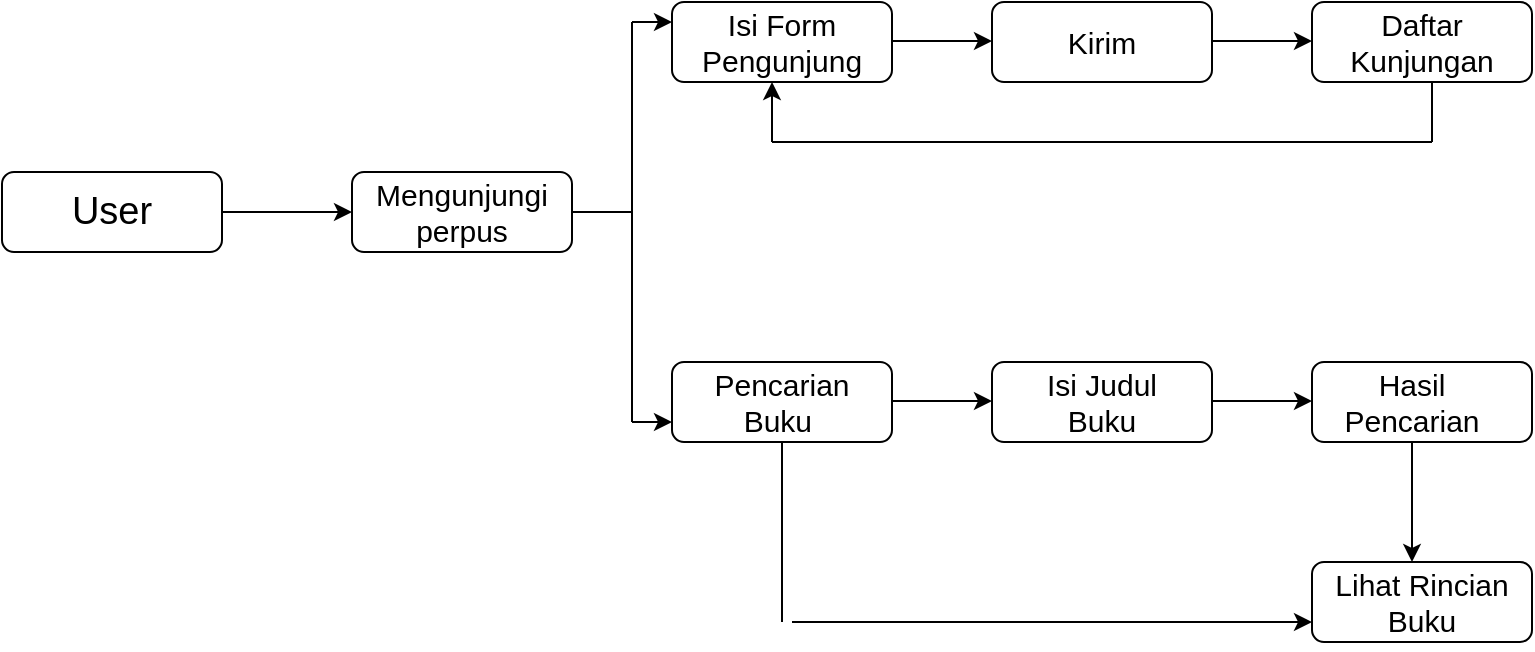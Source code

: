 <mxfile version="23.0.2" type="github">
  <diagram name="Page-1" id="_0XzOybCo_KC0RPcw1HC">
    <mxGraphModel dx="792" dy="446" grid="1" gridSize="10" guides="1" tooltips="1" connect="1" arrows="1" fold="1" page="1" pageScale="1" pageWidth="850" pageHeight="1100" math="0" shadow="0">
      <root>
        <mxCell id="0" />
        <mxCell id="1" parent="0" />
        <mxCell id="jaCLuksXTeSxfOPF52hZ-1" value="" style="rounded=1;whiteSpace=wrap;html=1;" vertex="1" parent="1">
          <mxGeometry x="25" y="415" width="110" height="40" as="geometry" />
        </mxCell>
        <mxCell id="jaCLuksXTeSxfOPF52hZ-2" value="&lt;font style=&quot;font-size: 19px;&quot;&gt;User&lt;/font&gt;" style="text;html=1;strokeColor=none;fillColor=none;align=center;verticalAlign=middle;whiteSpace=wrap;rounded=0;" vertex="1" parent="1">
          <mxGeometry x="50" y="420" width="60" height="30" as="geometry" />
        </mxCell>
        <mxCell id="jaCLuksXTeSxfOPF52hZ-3" value="" style="endArrow=classic;html=1;rounded=0;exitX=1;exitY=0.5;exitDx=0;exitDy=0;" edge="1" parent="1" source="jaCLuksXTeSxfOPF52hZ-1">
          <mxGeometry width="50" height="50" relative="1" as="geometry">
            <mxPoint x="150" y="460" as="sourcePoint" />
            <mxPoint x="200" y="435" as="targetPoint" />
          </mxGeometry>
        </mxCell>
        <mxCell id="jaCLuksXTeSxfOPF52hZ-4" value="" style="rounded=1;whiteSpace=wrap;html=1;" vertex="1" parent="1">
          <mxGeometry x="200" y="415" width="110" height="40" as="geometry" />
        </mxCell>
        <mxCell id="jaCLuksXTeSxfOPF52hZ-5" value="&lt;font style=&quot;font-size: 15px;&quot;&gt;Mengunjungi perpus&lt;/font&gt;" style="text;html=1;strokeColor=none;fillColor=none;align=center;verticalAlign=middle;whiteSpace=wrap;rounded=0;" vertex="1" parent="1">
          <mxGeometry x="235" y="420" width="40" height="30" as="geometry" />
        </mxCell>
        <mxCell id="jaCLuksXTeSxfOPF52hZ-7" value="" style="rounded=1;whiteSpace=wrap;html=1;" vertex="1" parent="1">
          <mxGeometry x="360" y="330" width="110" height="40" as="geometry" />
        </mxCell>
        <mxCell id="jaCLuksXTeSxfOPF52hZ-10" value="&lt;span style=&quot;font-size: 15px;&quot;&gt;Isi Form Pengunjung&lt;/span&gt;" style="text;html=1;strokeColor=none;fillColor=none;align=center;verticalAlign=middle;whiteSpace=wrap;rounded=0;" vertex="1" parent="1">
          <mxGeometry x="395" y="335" width="40" height="30" as="geometry" />
        </mxCell>
        <mxCell id="jaCLuksXTeSxfOPF52hZ-11" value="" style="rounded=1;whiteSpace=wrap;html=1;" vertex="1" parent="1">
          <mxGeometry x="360" y="510" width="110" height="40" as="geometry" />
        </mxCell>
        <mxCell id="jaCLuksXTeSxfOPF52hZ-14" value="&lt;span style=&quot;font-size: 15px;&quot;&gt;Pencarian Buku&amp;nbsp;&lt;br&gt;&lt;/span&gt;" style="text;html=1;strokeColor=none;fillColor=none;align=center;verticalAlign=middle;whiteSpace=wrap;rounded=0;" vertex="1" parent="1">
          <mxGeometry x="395" y="515" width="40" height="30" as="geometry" />
        </mxCell>
        <mxCell id="jaCLuksXTeSxfOPF52hZ-15" value="" style="endArrow=classic;html=1;rounded=0;" edge="1" parent="1">
          <mxGeometry width="50" height="50" relative="1" as="geometry">
            <mxPoint x="470" y="529.5" as="sourcePoint" />
            <mxPoint x="520" y="529.5" as="targetPoint" />
          </mxGeometry>
        </mxCell>
        <mxCell id="jaCLuksXTeSxfOPF52hZ-16" value="" style="rounded=1;whiteSpace=wrap;html=1;" vertex="1" parent="1">
          <mxGeometry x="520" y="510" width="110" height="40" as="geometry" />
        </mxCell>
        <mxCell id="jaCLuksXTeSxfOPF52hZ-17" value="&lt;font style=&quot;font-size: 15px;&quot;&gt;Isi Judul Buku&lt;/font&gt;" style="text;html=1;strokeColor=none;fillColor=none;align=center;verticalAlign=middle;whiteSpace=wrap;rounded=0;" vertex="1" parent="1">
          <mxGeometry x="545" y="515" width="60" height="30" as="geometry" />
        </mxCell>
        <mxCell id="jaCLuksXTeSxfOPF52hZ-18" value="" style="rounded=1;whiteSpace=wrap;html=1;" vertex="1" parent="1">
          <mxGeometry x="680" y="510" width="110" height="40" as="geometry" />
        </mxCell>
        <mxCell id="jaCLuksXTeSxfOPF52hZ-19" value="" style="endArrow=classic;html=1;rounded=0;" edge="1" parent="1">
          <mxGeometry width="50" height="50" relative="1" as="geometry">
            <mxPoint x="630" y="529.5" as="sourcePoint" />
            <mxPoint x="680" y="529.5" as="targetPoint" />
          </mxGeometry>
        </mxCell>
        <mxCell id="jaCLuksXTeSxfOPF52hZ-20" value="&lt;font style=&quot;font-size: 15px;&quot;&gt;Hasil Pencarian&lt;/font&gt;" style="text;html=1;strokeColor=none;fillColor=none;align=center;verticalAlign=middle;whiteSpace=wrap;rounded=0;" vertex="1" parent="1">
          <mxGeometry x="700" y="515" width="60" height="30" as="geometry" />
        </mxCell>
        <mxCell id="jaCLuksXTeSxfOPF52hZ-22" value="" style="endArrow=classic;html=1;rounded=0;" edge="1" parent="1">
          <mxGeometry width="50" height="50" relative="1" as="geometry">
            <mxPoint x="730" y="550" as="sourcePoint" />
            <mxPoint x="730" y="610" as="targetPoint" />
          </mxGeometry>
        </mxCell>
        <mxCell id="jaCLuksXTeSxfOPF52hZ-23" value="" style="rounded=1;whiteSpace=wrap;html=1;" vertex="1" parent="1">
          <mxGeometry x="680" y="610" width="110" height="40" as="geometry" />
        </mxCell>
        <mxCell id="jaCLuksXTeSxfOPF52hZ-24" value="&lt;font style=&quot;font-size: 15px;&quot;&gt;Lihat Rincian Buku&lt;/font&gt;" style="text;html=1;strokeColor=none;fillColor=none;align=center;verticalAlign=middle;whiteSpace=wrap;rounded=0;" vertex="1" parent="1">
          <mxGeometry x="690" y="606.25" width="90" height="47.5" as="geometry" />
        </mxCell>
        <mxCell id="jaCLuksXTeSxfOPF52hZ-28" value="" style="endArrow=none;html=1;rounded=0;exitX=1;exitY=0.5;exitDx=0;exitDy=0;" edge="1" parent="1" source="jaCLuksXTeSxfOPF52hZ-4">
          <mxGeometry width="50" height="50" relative="1" as="geometry">
            <mxPoint x="330" y="470" as="sourcePoint" />
            <mxPoint x="340" y="435" as="targetPoint" />
          </mxGeometry>
        </mxCell>
        <mxCell id="jaCLuksXTeSxfOPF52hZ-29" value="" style="endArrow=none;html=1;rounded=0;" edge="1" parent="1">
          <mxGeometry width="50" height="50" relative="1" as="geometry">
            <mxPoint x="340" y="540" as="sourcePoint" />
            <mxPoint x="340" y="340" as="targetPoint" />
          </mxGeometry>
        </mxCell>
        <mxCell id="jaCLuksXTeSxfOPF52hZ-30" value="" style="endArrow=classic;html=1;rounded=0;entryX=0;entryY=0.25;entryDx=0;entryDy=0;" edge="1" parent="1" target="jaCLuksXTeSxfOPF52hZ-7">
          <mxGeometry width="50" height="50" relative="1" as="geometry">
            <mxPoint x="340" y="340" as="sourcePoint" />
            <mxPoint x="380" y="340" as="targetPoint" />
          </mxGeometry>
        </mxCell>
        <mxCell id="jaCLuksXTeSxfOPF52hZ-31" value="" style="endArrow=classic;html=1;rounded=0;" edge="1" parent="1">
          <mxGeometry width="50" height="50" relative="1" as="geometry">
            <mxPoint x="340" y="540" as="sourcePoint" />
            <mxPoint x="360" y="540" as="targetPoint" />
          </mxGeometry>
        </mxCell>
        <mxCell id="jaCLuksXTeSxfOPF52hZ-32" value="" style="endArrow=classic;html=1;rounded=0;" edge="1" parent="1">
          <mxGeometry width="50" height="50" relative="1" as="geometry">
            <mxPoint x="470" y="349.5" as="sourcePoint" />
            <mxPoint x="520" y="349.5" as="targetPoint" />
          </mxGeometry>
        </mxCell>
        <mxCell id="jaCLuksXTeSxfOPF52hZ-33" value="" style="rounded=1;whiteSpace=wrap;html=1;" vertex="1" parent="1">
          <mxGeometry x="520" y="330" width="110" height="40" as="geometry" />
        </mxCell>
        <mxCell id="jaCLuksXTeSxfOPF52hZ-34" value="" style="endArrow=classic;html=1;rounded=0;" edge="1" parent="1">
          <mxGeometry width="50" height="50" relative="1" as="geometry">
            <mxPoint x="630" y="349.5" as="sourcePoint" />
            <mxPoint x="680" y="349.5" as="targetPoint" />
          </mxGeometry>
        </mxCell>
        <mxCell id="jaCLuksXTeSxfOPF52hZ-35" value="" style="rounded=1;whiteSpace=wrap;html=1;" vertex="1" parent="1">
          <mxGeometry x="680" y="330" width="110" height="40" as="geometry" />
        </mxCell>
        <mxCell id="jaCLuksXTeSxfOPF52hZ-36" value="" style="endArrow=none;html=1;rounded=0;" edge="1" parent="1">
          <mxGeometry width="50" height="50" relative="1" as="geometry">
            <mxPoint x="740" y="400" as="sourcePoint" />
            <mxPoint x="740" y="370" as="targetPoint" />
          </mxGeometry>
        </mxCell>
        <mxCell id="jaCLuksXTeSxfOPF52hZ-37" value="" style="endArrow=none;html=1;rounded=0;" edge="1" parent="1">
          <mxGeometry width="50" height="50" relative="1" as="geometry">
            <mxPoint x="410" y="400" as="sourcePoint" />
            <mxPoint x="740" y="400" as="targetPoint" />
          </mxGeometry>
        </mxCell>
        <mxCell id="jaCLuksXTeSxfOPF52hZ-38" value="" style="endArrow=classic;html=1;rounded=0;" edge="1" parent="1">
          <mxGeometry width="50" height="50" relative="1" as="geometry">
            <mxPoint x="410" y="400" as="sourcePoint" />
            <mxPoint x="410" y="370" as="targetPoint" />
          </mxGeometry>
        </mxCell>
        <mxCell id="jaCLuksXTeSxfOPF52hZ-39" value="&lt;span style=&quot;font-size: 15px;&quot;&gt;Kirim&lt;br&gt;&lt;/span&gt;" style="text;html=1;strokeColor=none;fillColor=none;align=center;verticalAlign=middle;whiteSpace=wrap;rounded=0;" vertex="1" parent="1">
          <mxGeometry x="555" y="335" width="40" height="30" as="geometry" />
        </mxCell>
        <mxCell id="jaCLuksXTeSxfOPF52hZ-40" value="&lt;span style=&quot;font-size: 15px;&quot;&gt;Daftar Kunjungan&lt;br&gt;&lt;/span&gt;" style="text;html=1;strokeColor=none;fillColor=none;align=center;verticalAlign=middle;whiteSpace=wrap;rounded=0;" vertex="1" parent="1">
          <mxGeometry x="715" y="335" width="40" height="30" as="geometry" />
        </mxCell>
        <mxCell id="jaCLuksXTeSxfOPF52hZ-41" value="" style="endArrow=none;html=1;rounded=0;entryX=0.5;entryY=1;entryDx=0;entryDy=0;" edge="1" parent="1" target="jaCLuksXTeSxfOPF52hZ-11">
          <mxGeometry width="50" height="50" relative="1" as="geometry">
            <mxPoint x="415" y="640" as="sourcePoint" />
            <mxPoint x="430" y="570" as="targetPoint" />
          </mxGeometry>
        </mxCell>
        <mxCell id="jaCLuksXTeSxfOPF52hZ-43" value="" style="endArrow=classic;html=1;rounded=0;entryX=0;entryY=0.75;entryDx=0;entryDy=0;" edge="1" parent="1" target="jaCLuksXTeSxfOPF52hZ-23">
          <mxGeometry width="50" height="50" relative="1" as="geometry">
            <mxPoint x="420" y="640" as="sourcePoint" />
            <mxPoint x="550" y="630" as="targetPoint" />
          </mxGeometry>
        </mxCell>
      </root>
    </mxGraphModel>
  </diagram>
</mxfile>

